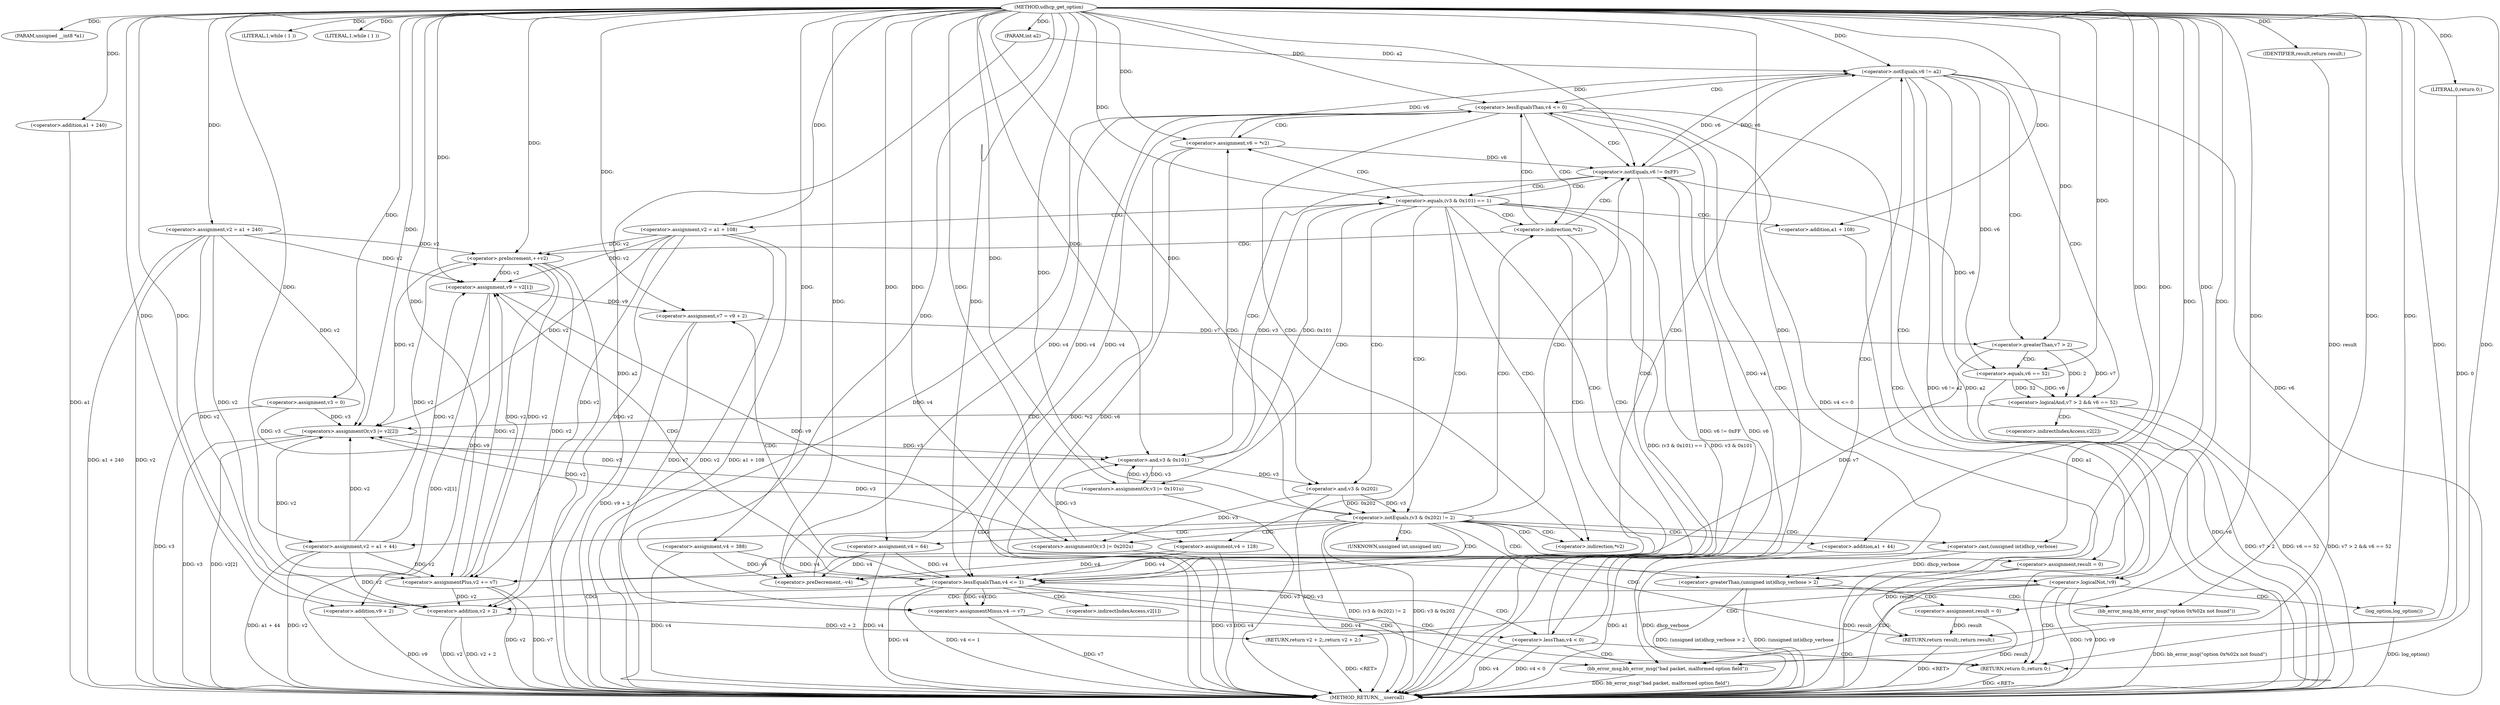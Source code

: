 digraph udhcp_get_option {  
"1000108" [label = "(METHOD,udhcp_get_option)" ]
"1000273" [label = "(METHOD_RETURN,__usercall)" ]
"1000109" [label = "(PARAM,unsigned __int8 *a1)" ]
"1000110" [label = "(PARAM,int a2)" ]
"1000119" [label = "(<operator>.assignment,v2 = a1 + 240)" ]
"1000121" [label = "(<operator>.addition,a1 + 240)" ]
"1000124" [label = "(<operator>.assignment,v3 = 0)" ]
"1000127" [label = "(<operator>.assignment,v4 = 388)" ]
"1000131" [label = "(LITERAL,1,while ( 1 ))" ]
"1000134" [label = "(LITERAL,1,while ( 1 ))" ]
"1000136" [label = "(<operator>.assignment,v6 = *v2)" ]
"1000144" [label = "(<operator>.preDecrement,--v4)" ]
"1000146" [label = "(<operator>.preIncrement,++v2)" ]
"1000150" [label = "(<operator>.lessEqualsThan,v4 <= 0)" ]
"1000155" [label = "(<operator>.notEquals,v6 != 0xFF)" ]
"1000160" [label = "(<operator>.equals,(v3 & 0x101) == 1)" ]
"1000161" [label = "(<operator>.and,v3 & 0x101)" ]
"1000166" [label = "(<operators>.assignmentOr,v3 |= 0x101u)" ]
"1000169" [label = "(<operator>.assignment,v2 = a1 + 108)" ]
"1000171" [label = "(<operator>.addition,a1 + 108)" ]
"1000174" [label = "(<operator>.assignment,v4 = 128)" ]
"1000180" [label = "(<operator>.notEquals,(v3 & 0x202) != 2)" ]
"1000181" [label = "(<operator>.and,v3 & 0x202)" ]
"1000186" [label = "(<operator>.assignment,result = 0)" ]
"1000190" [label = "(<operator>.greaterThan,(unsigned int)dhcp_verbose > 2)" ]
"1000191" [label = "(<operator>.cast,(unsigned int)dhcp_verbose)" ]
"1000196" [label = "(bb_error_msg,bb_error_msg(\"option 0x%02x not found\"))" ]
"1000198" [label = "(<operator>.assignment,result = 0)" ]
"1000201" [label = "(RETURN,return result;,return result;)" ]
"1000202" [label = "(IDENTIFIER,result,return result;)" ]
"1000203" [label = "(<operators>.assignmentOr,v3 |= 0x202u)" ]
"1000206" [label = "(<operator>.assignment,v2 = a1 + 44)" ]
"1000208" [label = "(<operator>.addition,a1 + 44)" ]
"1000211" [label = "(<operator>.assignment,v4 = 64)" ]
"1000215" [label = "(<operator>.lessEqualsThan,v4 <= 1)" ]
"1000219" [label = "(<operator>.assignment,v9 = v2[1])" ]
"1000224" [label = "(<operator>.assignment,v7 = v9 + 2)" ]
"1000226" [label = "(<operator>.addition,v9 + 2)" ]
"1000229" [label = "(<operator>.assignmentMinus,v4 -= v7)" ]
"1000233" [label = "(<operator>.lessThan,v4 < 0)" ]
"1000238" [label = "(<operator>.notEquals,v6 != a2)" ]
"1000243" [label = "(<operator>.logicalAnd,v7 > 2 && v6 == 52)" ]
"1000244" [label = "(<operator>.greaterThan,v7 > 2)" ]
"1000247" [label = "(<operator>.equals,v6 == 52)" ]
"1000250" [label = "(<operators>.assignmentOr,v3 |= v2[2])" ]
"1000255" [label = "(<operator>.assignmentPlus,v2 += v7)" ]
"1000260" [label = "(<operator>.logicalNot,!v9)" ]
"1000264" [label = "(bb_error_msg,bb_error_msg(\"bad packet, malformed option field\"))" ]
"1000266" [label = "(RETURN,return 0;,return 0;)" ]
"1000267" [label = "(LITERAL,0,return 0;)" ]
"1000268" [label = "(log_option,log_option())" ]
"1000269" [label = "(RETURN,return v2 + 2;,return v2 + 2;)" ]
"1000270" [label = "(<operator>.addition,v2 + 2)" ]
"1000138" [label = "(<operator>.indirection,*v2)" ]
"1000141" [label = "(<operator>.indirection,*v2)" ]
"1000192" [label = "(UNKNOWN,unsigned int,unsigned int)" ]
"1000221" [label = "(<operator>.indirectIndexAccess,v2[1])" ]
"1000252" [label = "(<operator>.indirectIndexAccess,v2[2])" ]
  "1000121" -> "1000273"  [ label = "DDG: a1"] 
  "1000136" -> "1000273"  [ label = "DDG: *v2"] 
  "1000191" -> "1000273"  [ label = "DDG: dhcp_verbose"] 
  "1000124" -> "1000273"  [ label = "DDG: v3"] 
  "1000186" -> "1000273"  [ label = "DDG: result"] 
  "1000264" -> "1000273"  [ label = "DDG: bb_error_msg(\"bad packet, malformed option field\")"] 
  "1000160" -> "1000273"  [ label = "DDG: (v3 & 0x101) == 1"] 
  "1000250" -> "1000273"  [ label = "DDG: v3"] 
  "1000211" -> "1000273"  [ label = "DDG: v4"] 
  "1000260" -> "1000273"  [ label = "DDG: !v9"] 
  "1000180" -> "1000273"  [ label = "DDG: v3 & 0x202"] 
  "1000166" -> "1000273"  [ label = "DDG: v3"] 
  "1000243" -> "1000273"  [ label = "DDG: v7 > 2 && v6 == 52"] 
  "1000160" -> "1000273"  [ label = "DDG: v3 & 0x101"] 
  "1000127" -> "1000273"  [ label = "DDG: v4"] 
  "1000190" -> "1000273"  [ label = "DDG: (unsigned int)dhcp_verbose"] 
  "1000198" -> "1000273"  [ label = "DDG: result"] 
  "1000119" -> "1000273"  [ label = "DDG: v2"] 
  "1000238" -> "1000273"  [ label = "DDG: v6"] 
  "1000243" -> "1000273"  [ label = "DDG: v7 > 2"] 
  "1000233" -> "1000273"  [ label = "DDG: v4 < 0"] 
  "1000219" -> "1000273"  [ label = "DDG: v2[1]"] 
  "1000233" -> "1000273"  [ label = "DDG: v4"] 
  "1000119" -> "1000273"  [ label = "DDG: a1 + 240"] 
  "1000255" -> "1000273"  [ label = "DDG: v2"] 
  "1000136" -> "1000273"  [ label = "DDG: v6"] 
  "1000270" -> "1000273"  [ label = "DDG: v2 + 2"] 
  "1000226" -> "1000273"  [ label = "DDG: v9"] 
  "1000224" -> "1000273"  [ label = "DDG: v9 + 2"] 
  "1000110" -> "1000273"  [ label = "DDG: a2"] 
  "1000268" -> "1000273"  [ label = "DDG: log_option()"] 
  "1000150" -> "1000273"  [ label = "DDG: v4 <= 0"] 
  "1000180" -> "1000273"  [ label = "DDG: (v3 & 0x202) != 2"] 
  "1000181" -> "1000273"  [ label = "DDG: v3"] 
  "1000146" -> "1000273"  [ label = "DDG: v2"] 
  "1000203" -> "1000273"  [ label = "DDG: v3"] 
  "1000155" -> "1000273"  [ label = "DDG: v6 != 0xFF"] 
  "1000243" -> "1000273"  [ label = "DDG: v6 == 52"] 
  "1000190" -> "1000273"  [ label = "DDG: (unsigned int)dhcp_verbose > 2"] 
  "1000215" -> "1000273"  [ label = "DDG: v4 <= 1"] 
  "1000270" -> "1000273"  [ label = "DDG: v2"] 
  "1000206" -> "1000273"  [ label = "DDG: v2"] 
  "1000260" -> "1000273"  [ label = "DDG: v9"] 
  "1000247" -> "1000273"  [ label = "DDG: v6"] 
  "1000250" -> "1000273"  [ label = "DDG: v2[2]"] 
  "1000169" -> "1000273"  [ label = "DDG: v2"] 
  "1000229" -> "1000273"  [ label = "DDG: v7"] 
  "1000208" -> "1000273"  [ label = "DDG: a1"] 
  "1000206" -> "1000273"  [ label = "DDG: a1 + 44"] 
  "1000255" -> "1000273"  [ label = "DDG: v7"] 
  "1000169" -> "1000273"  [ label = "DDG: a1 + 108"] 
  "1000155" -> "1000273"  [ label = "DDG: v6"] 
  "1000196" -> "1000273"  [ label = "DDG: bb_error_msg(\"option 0x%02x not found\")"] 
  "1000215" -> "1000273"  [ label = "DDG: v4"] 
  "1000238" -> "1000273"  [ label = "DDG: v6 != a2"] 
  "1000174" -> "1000273"  [ label = "DDG: v4"] 
  "1000171" -> "1000273"  [ label = "DDG: a1"] 
  "1000238" -> "1000273"  [ label = "DDG: a2"] 
  "1000150" -> "1000273"  [ label = "DDG: v4"] 
  "1000266" -> "1000273"  [ label = "DDG: <RET>"] 
  "1000201" -> "1000273"  [ label = "DDG: <RET>"] 
  "1000269" -> "1000273"  [ label = "DDG: <RET>"] 
  "1000108" -> "1000109"  [ label = "DDG: "] 
  "1000108" -> "1000110"  [ label = "DDG: "] 
  "1000108" -> "1000119"  [ label = "DDG: "] 
  "1000108" -> "1000121"  [ label = "DDG: "] 
  "1000108" -> "1000124"  [ label = "DDG: "] 
  "1000108" -> "1000127"  [ label = "DDG: "] 
  "1000108" -> "1000131"  [ label = "DDG: "] 
  "1000108" -> "1000134"  [ label = "DDG: "] 
  "1000108" -> "1000136"  [ label = "DDG: "] 
  "1000211" -> "1000144"  [ label = "DDG: v4"] 
  "1000127" -> "1000144"  [ label = "DDG: v4"] 
  "1000174" -> "1000144"  [ label = "DDG: v4"] 
  "1000150" -> "1000144"  [ label = "DDG: v4"] 
  "1000108" -> "1000144"  [ label = "DDG: "] 
  "1000119" -> "1000146"  [ label = "DDG: v2"] 
  "1000255" -> "1000146"  [ label = "DDG: v2"] 
  "1000206" -> "1000146"  [ label = "DDG: v2"] 
  "1000169" -> "1000146"  [ label = "DDG: v2"] 
  "1000108" -> "1000146"  [ label = "DDG: "] 
  "1000233" -> "1000150"  [ label = "DDG: v4"] 
  "1000144" -> "1000150"  [ label = "DDG: v4"] 
  "1000108" -> "1000150"  [ label = "DDG: "] 
  "1000238" -> "1000155"  [ label = "DDG: v6"] 
  "1000136" -> "1000155"  [ label = "DDG: v6"] 
  "1000247" -> "1000155"  [ label = "DDG: v6"] 
  "1000108" -> "1000155"  [ label = "DDG: "] 
  "1000161" -> "1000160"  [ label = "DDG: v3"] 
  "1000161" -> "1000160"  [ label = "DDG: 0x101"] 
  "1000166" -> "1000161"  [ label = "DDG: v3"] 
  "1000203" -> "1000161"  [ label = "DDG: v3"] 
  "1000124" -> "1000161"  [ label = "DDG: v3"] 
  "1000250" -> "1000161"  [ label = "DDG: v3"] 
  "1000108" -> "1000161"  [ label = "DDG: "] 
  "1000108" -> "1000160"  [ label = "DDG: "] 
  "1000108" -> "1000166"  [ label = "DDG: "] 
  "1000161" -> "1000166"  [ label = "DDG: v3"] 
  "1000108" -> "1000169"  [ label = "DDG: "] 
  "1000108" -> "1000171"  [ label = "DDG: "] 
  "1000108" -> "1000174"  [ label = "DDG: "] 
  "1000181" -> "1000180"  [ label = "DDG: v3"] 
  "1000181" -> "1000180"  [ label = "DDG: 0x202"] 
  "1000161" -> "1000181"  [ label = "DDG: v3"] 
  "1000108" -> "1000181"  [ label = "DDG: "] 
  "1000108" -> "1000180"  [ label = "DDG: "] 
  "1000108" -> "1000186"  [ label = "DDG: "] 
  "1000191" -> "1000190"  [ label = "DDG: dhcp_verbose"] 
  "1000108" -> "1000191"  [ label = "DDG: "] 
  "1000108" -> "1000190"  [ label = "DDG: "] 
  "1000108" -> "1000196"  [ label = "DDG: "] 
  "1000108" -> "1000198"  [ label = "DDG: "] 
  "1000202" -> "1000201"  [ label = "DDG: result"] 
  "1000198" -> "1000201"  [ label = "DDG: result"] 
  "1000186" -> "1000201"  [ label = "DDG: result"] 
  "1000108" -> "1000202"  [ label = "DDG: "] 
  "1000108" -> "1000203"  [ label = "DDG: "] 
  "1000181" -> "1000203"  [ label = "DDG: v3"] 
  "1000108" -> "1000206"  [ label = "DDG: "] 
  "1000108" -> "1000208"  [ label = "DDG: "] 
  "1000108" -> "1000211"  [ label = "DDG: "] 
  "1000211" -> "1000215"  [ label = "DDG: v4"] 
  "1000127" -> "1000215"  [ label = "DDG: v4"] 
  "1000174" -> "1000215"  [ label = "DDG: v4"] 
  "1000150" -> "1000215"  [ label = "DDG: v4"] 
  "1000108" -> "1000215"  [ label = "DDG: "] 
  "1000119" -> "1000219"  [ label = "DDG: v2"] 
  "1000255" -> "1000219"  [ label = "DDG: v2"] 
  "1000146" -> "1000219"  [ label = "DDG: v2"] 
  "1000206" -> "1000219"  [ label = "DDG: v2"] 
  "1000169" -> "1000219"  [ label = "DDG: v2"] 
  "1000108" -> "1000219"  [ label = "DDG: "] 
  "1000219" -> "1000224"  [ label = "DDG: v9"] 
  "1000108" -> "1000224"  [ label = "DDG: "] 
  "1000219" -> "1000226"  [ label = "DDG: v9"] 
  "1000108" -> "1000226"  [ label = "DDG: "] 
  "1000224" -> "1000229"  [ label = "DDG: v7"] 
  "1000108" -> "1000229"  [ label = "DDG: "] 
  "1000215" -> "1000229"  [ label = "DDG: v4"] 
  "1000229" -> "1000233"  [ label = "DDG: v4"] 
  "1000108" -> "1000233"  [ label = "DDG: "] 
  "1000136" -> "1000238"  [ label = "DDG: v6"] 
  "1000155" -> "1000238"  [ label = "DDG: v6"] 
  "1000108" -> "1000238"  [ label = "DDG: "] 
  "1000110" -> "1000238"  [ label = "DDG: a2"] 
  "1000244" -> "1000243"  [ label = "DDG: v7"] 
  "1000244" -> "1000243"  [ label = "DDG: 2"] 
  "1000108" -> "1000244"  [ label = "DDG: "] 
  "1000224" -> "1000244"  [ label = "DDG: v7"] 
  "1000247" -> "1000243"  [ label = "DDG: v6"] 
  "1000247" -> "1000243"  [ label = "DDG: 52"] 
  "1000238" -> "1000247"  [ label = "DDG: v6"] 
  "1000108" -> "1000247"  [ label = "DDG: "] 
  "1000119" -> "1000250"  [ label = "DDG: v2"] 
  "1000255" -> "1000250"  [ label = "DDG: v2"] 
  "1000146" -> "1000250"  [ label = "DDG: v2"] 
  "1000206" -> "1000250"  [ label = "DDG: v2"] 
  "1000169" -> "1000250"  [ label = "DDG: v2"] 
  "1000166" -> "1000250"  [ label = "DDG: v3"] 
  "1000203" -> "1000250"  [ label = "DDG: v3"] 
  "1000124" -> "1000250"  [ label = "DDG: v3"] 
  "1000108" -> "1000250"  [ label = "DDG: "] 
  "1000244" -> "1000255"  [ label = "DDG: v7"] 
  "1000108" -> "1000255"  [ label = "DDG: "] 
  "1000119" -> "1000255"  [ label = "DDG: v2"] 
  "1000146" -> "1000255"  [ label = "DDG: v2"] 
  "1000206" -> "1000255"  [ label = "DDG: v2"] 
  "1000169" -> "1000255"  [ label = "DDG: v2"] 
  "1000108" -> "1000260"  [ label = "DDG: "] 
  "1000219" -> "1000260"  [ label = "DDG: v9"] 
  "1000108" -> "1000264"  [ label = "DDG: "] 
  "1000267" -> "1000266"  [ label = "DDG: 0"] 
  "1000108" -> "1000266"  [ label = "DDG: "] 
  "1000108" -> "1000267"  [ label = "DDG: "] 
  "1000108" -> "1000268"  [ label = "DDG: "] 
  "1000270" -> "1000269"  [ label = "DDG: v2 + 2"] 
  "1000119" -> "1000270"  [ label = "DDG: v2"] 
  "1000255" -> "1000270"  [ label = "DDG: v2"] 
  "1000146" -> "1000270"  [ label = "DDG: v2"] 
  "1000206" -> "1000270"  [ label = "DDG: v2"] 
  "1000169" -> "1000270"  [ label = "DDG: v2"] 
  "1000108" -> "1000270"  [ label = "DDG: "] 
  "1000141" -> "1000144"  [ label = "CDG: "] 
  "1000141" -> "1000150"  [ label = "CDG: "] 
  "1000141" -> "1000146"  [ label = "CDG: "] 
  "1000141" -> "1000215"  [ label = "CDG: "] 
  "1000141" -> "1000155"  [ label = "CDG: "] 
  "1000150" -> "1000266"  [ label = "CDG: "] 
  "1000150" -> "1000264"  [ label = "CDG: "] 
  "1000150" -> "1000141"  [ label = "CDG: "] 
  "1000150" -> "1000138"  [ label = "CDG: "] 
  "1000150" -> "1000136"  [ label = "CDG: "] 
  "1000150" -> "1000155"  [ label = "CDG: "] 
  "1000155" -> "1000161"  [ label = "CDG: "] 
  "1000155" -> "1000215"  [ label = "CDG: "] 
  "1000155" -> "1000160"  [ label = "CDG: "] 
  "1000160" -> "1000174"  [ label = "CDG: "] 
  "1000160" -> "1000171"  [ label = "CDG: "] 
  "1000160" -> "1000169"  [ label = "CDG: "] 
  "1000160" -> "1000166"  [ label = "CDG: "] 
  "1000160" -> "1000181"  [ label = "CDG: "] 
  "1000160" -> "1000180"  [ label = "CDG: "] 
  "1000160" -> "1000215"  [ label = "CDG: "] 
  "1000160" -> "1000141"  [ label = "CDG: "] 
  "1000160" -> "1000138"  [ label = "CDG: "] 
  "1000160" -> "1000136"  [ label = "CDG: "] 
  "1000160" -> "1000155"  [ label = "CDG: "] 
  "1000180" -> "1000192"  [ label = "CDG: "] 
  "1000180" -> "1000191"  [ label = "CDG: "] 
  "1000180" -> "1000190"  [ label = "CDG: "] 
  "1000180" -> "1000186"  [ label = "CDG: "] 
  "1000180" -> "1000208"  [ label = "CDG: "] 
  "1000180" -> "1000206"  [ label = "CDG: "] 
  "1000180" -> "1000203"  [ label = "CDG: "] 
  "1000180" -> "1000201"  [ label = "CDG: "] 
  "1000180" -> "1000211"  [ label = "CDG: "] 
  "1000180" -> "1000215"  [ label = "CDG: "] 
  "1000180" -> "1000141"  [ label = "CDG: "] 
  "1000180" -> "1000138"  [ label = "CDG: "] 
  "1000180" -> "1000136"  [ label = "CDG: "] 
  "1000180" -> "1000155"  [ label = "CDG: "] 
  "1000190" -> "1000198"  [ label = "CDG: "] 
  "1000190" -> "1000196"  [ label = "CDG: "] 
  "1000215" -> "1000224"  [ label = "CDG: "] 
  "1000215" -> "1000221"  [ label = "CDG: "] 
  "1000215" -> "1000219"  [ label = "CDG: "] 
  "1000215" -> "1000233"  [ label = "CDG: "] 
  "1000215" -> "1000229"  [ label = "CDG: "] 
  "1000215" -> "1000226"  [ label = "CDG: "] 
  "1000215" -> "1000266"  [ label = "CDG: "] 
  "1000215" -> "1000264"  [ label = "CDG: "] 
  "1000233" -> "1000238"  [ label = "CDG: "] 
  "1000233" -> "1000266"  [ label = "CDG: "] 
  "1000233" -> "1000264"  [ label = "CDG: "] 
  "1000238" -> "1000255"  [ label = "CDG: "] 
  "1000238" -> "1000244"  [ label = "CDG: "] 
  "1000238" -> "1000243"  [ label = "CDG: "] 
  "1000238" -> "1000260"  [ label = "CDG: "] 
  "1000238" -> "1000150"  [ label = "CDG: "] 
  "1000243" -> "1000252"  [ label = "CDG: "] 
  "1000243" -> "1000250"  [ label = "CDG: "] 
  "1000244" -> "1000247"  [ label = "CDG: "] 
  "1000260" -> "1000270"  [ label = "CDG: "] 
  "1000260" -> "1000269"  [ label = "CDG: "] 
  "1000260" -> "1000268"  [ label = "CDG: "] 
  "1000260" -> "1000266"  [ label = "CDG: "] 
  "1000260" -> "1000264"  [ label = "CDG: "] 
}
